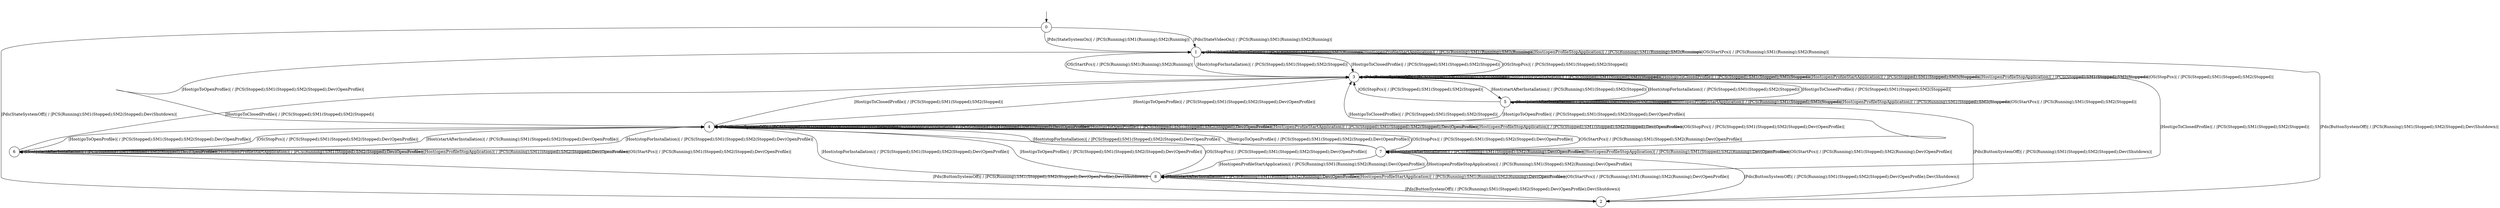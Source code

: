 digraph g {
__start0 [label="" shape="none"];

	s0 [shape="circle" label="0"];
	s1 [shape="circle" label="1"];
	s2 [shape="circle" label="2"];
	s3 [shape="circle" label="3"];
	s4 [shape="circle" label="4"];
	s5 [shape="circle" label="5"];
	s6 [shape="circle" label="6"];
	s7 [shape="circle" label="7"];
	s8 [shape="circle" label="8"];
	s0 -> s1 [label="|Pds(StateSystemOn)| / |PCS(Running);SM1(Running);SM2(Running)|"];
	s0 -> s1 [label="|Pds(StateVideoOn)| / |PCS(Running);SM1(Running);SM2(Running)|"];
	s0 -> s2 [label="|Pds(StateSystemOff)| / |PCS(Running);SM1(Stopped);SM2(Stopped);Dev(Shutdown)|"];
	s1 -> s2 [label="|Pds(ButtonSystemOff)| / |PCS(Running);SM1(Stopped);SM2(Stopped);Dev(Shutdown)|"];
	s1 -> s3 [label="|Host(stopForInstallation)| / |PCS(Stopped);SM1(Stopped);SM2(Stopped)|"];
	s1 -> s1 [label="|Host(startAfterInstallation)| / |PCS(Running);SM1(Running);SM2(Running)|"];
	s1 -> s4 [label="|Host(goToOpenProfile)| / |PCS(Stopped);SM1(Stopped);SM2(Stopped);Dev(OpenProfile)|"];
	s1 -> s3 [label="|Host(goToClosedProfile)| / |PCS(Stopped);SM1(Stopped);SM2(Stopped)|"];
	s1 -> s1 [label="|Host(openProfileStartApplication)| / |PCS(Running);SM1(Running);SM2(Running)|"];
	s1 -> s1 [label="|Host(openProfileStopApplication)| / |PCS(Running);SM1(Running);SM2(Running)|"];
	s1 -> s1 [label="|OS(StartPcs)| / |PCS(Running);SM1(Running);SM2(Running)|"];
	s1 -> s3 [label="|OS(StopPcs)| / |PCS(Stopped);SM1(Stopped);SM2(Stopped)|"];
	s3 -> s3 [label="|Pds(ButtonSystemOff)| / |PCS(Stopped);SM1(Stopped);SM2(Stopped)|"];
	s3 -> s3 [label="|Host(stopForInstallation)| / |PCS(Stopped);SM1(Stopped);SM2(Stopped)|"];
	s3 -> s5 [label="|Host(startAfterInstallation)| / |PCS(Running);SM1(Stopped);SM2(Stopped)|"];
	s3 -> s4 [label="|Host(goToOpenProfile)| / |PCS(Stopped);SM1(Stopped);SM2(Stopped);Dev(OpenProfile)|"];
	s3 -> s3 [label="|Host(goToClosedProfile)| / |PCS(Stopped);SM1(Stopped);SM2(Stopped)|"];
	s3 -> s3 [label="|Host(openProfileStartApplication)| / |PCS(Stopped);SM1(Stopped);SM2(Stopped)|"];
	s3 -> s3 [label="|Host(openProfileStopApplication)| / |PCS(Stopped);SM1(Stopped);SM2(Stopped)|"];
	s3 -> s1 [label="|OS(StartPcs)| / |PCS(Running);SM1(Running);SM2(Running)|"];
	s3 -> s3 [label="|OS(StopPcs)| / |PCS(Stopped);SM1(Stopped);SM2(Stopped)|"];
	s4 -> s4 [label="|Pds(ButtonSystemOff)| / |PCS(Stopped);SM1(Stopped);SM2(Stopped);Dev(OpenProfile)|"];
	s4 -> s4 [label="|Host(stopForInstallation)| / |PCS(Stopped);SM1(Stopped);SM2(Stopped);Dev(OpenProfile)|"];
	s4 -> s6 [label="|Host(startAfterInstallation)| / |PCS(Running);SM1(Stopped);SM2(Stopped);Dev(OpenProfile)|"];
	s4 -> s4 [label="|Host(goToOpenProfile)| / |PCS(Stopped);SM1(Stopped);SM2(Stopped);Dev(OpenProfile)|"];
	s4 -> s3 [label="|Host(goToClosedProfile)| / |PCS(Stopped);SM1(Stopped);SM2(Stopped)|"];
	s4 -> s4 [label="|Host(openProfileStartApplication)| / |PCS(Stopped);SM1(Stopped);SM2(Stopped);Dev(OpenProfile)|"];
	s4 -> s4 [label="|Host(openProfileStopApplication)| / |PCS(Stopped);SM1(Stopped);SM2(Stopped);Dev(OpenProfile)|"];
	s4 -> s7 [label="|OS(StartPcs)| / |PCS(Running);SM1(Stopped);SM2(Running);Dev(OpenProfile)|"];
	s4 -> s4 [label="|OS(StopPcs)| / |PCS(Stopped);SM1(Stopped);SM2(Stopped);Dev(OpenProfile)|"];
	s5 -> s2 [label="|Pds(ButtonSystemOff)| / |PCS(Running);SM1(Stopped);SM2(Stopped);Dev(Shutdown)|"];
	s5 -> s3 [label="|Host(stopForInstallation)| / |PCS(Stopped);SM1(Stopped);SM2(Stopped)|"];
	s5 -> s5 [label="|Host(startAfterInstallation)| / |PCS(Running);SM1(Stopped);SM2(Stopped)|"];
	s5 -> s4 [label="|Host(goToOpenProfile)| / |PCS(Stopped);SM1(Stopped);SM2(Stopped);Dev(OpenProfile)|"];
	s5 -> s3 [label="|Host(goToClosedProfile)| / |PCS(Stopped);SM1(Stopped);SM2(Stopped)|"];
	s5 -> s5 [label="|Host(openProfileStartApplication)| / |PCS(Running);SM1(Stopped);SM2(Stopped)|"];
	s5 -> s5 [label="|Host(openProfileStopApplication)| / |PCS(Running);SM1(Stopped);SM2(Stopped)|"];
	s5 -> s5 [label="|OS(StartPcs)| / |PCS(Running);SM1(Stopped);SM2(Stopped)|"];
	s5 -> s3 [label="|OS(StopPcs)| / |PCS(Stopped);SM1(Stopped);SM2(Stopped)|"];
	s6 -> s2 [label="|Pds(ButtonSystemOff)| / |PCS(Running);SM1(Stopped);SM2(Stopped);Dev(OpenProfile);Dev(Shutdown)|"];
	s6 -> s4 [label="|Host(stopForInstallation)| / |PCS(Stopped);SM1(Stopped);SM2(Stopped);Dev(OpenProfile)|"];
	s6 -> s6 [label="|Host(startAfterInstallation)| / |PCS(Running);SM1(Stopped);SM2(Stopped);Dev(OpenProfile)|"];
	s6 -> s4 [label="|Host(goToOpenProfile)| / |PCS(Stopped);SM1(Stopped);SM2(Stopped);Dev(OpenProfile)|"];
	s6 -> s3 [label="|Host(goToClosedProfile)| / |PCS(Stopped);SM1(Stopped);SM2(Stopped)|"];
	s6 -> s6 [label="|Host(openProfileStartApplication)| / |PCS(Running);SM1(Stopped);SM2(Stopped);Dev(OpenProfile)|"];
	s6 -> s6 [label="|Host(openProfileStopApplication)| / |PCS(Running);SM1(Stopped);SM2(Stopped);Dev(OpenProfile)|"];
	s6 -> s6 [label="|OS(StartPcs)| / |PCS(Running);SM1(Stopped);SM2(Stopped);Dev(OpenProfile)|"];
	s6 -> s4 [label="|OS(StopPcs)| / |PCS(Stopped);SM1(Stopped);SM2(Stopped);Dev(OpenProfile)|"];
	s7 -> s2 [label="|Pds(ButtonSystemOff)| / |PCS(Running);SM1(Stopped);SM2(Stopped);Dev(OpenProfile);Dev(Shutdown)|"];
	s7 -> s4 [label="|Host(stopForInstallation)| / |PCS(Stopped);SM1(Stopped);SM2(Stopped);Dev(OpenProfile)|"];
	s7 -> s7 [label="|Host(startAfterInstallation)| / |PCS(Running);SM1(Stopped);SM2(Running);Dev(OpenProfile)|"];
	s7 -> s4 [label="|Host(goToOpenProfile)| / |PCS(Stopped);SM1(Stopped);SM2(Stopped);Dev(OpenProfile)|"];
	s7 -> s3 [label="|Host(goToClosedProfile)| / |PCS(Stopped);SM1(Stopped);SM2(Stopped)|"];
	s7 -> s8 [label="|Host(openProfileStartApplication)| / |PCS(Running);SM1(Running);SM2(Running);Dev(OpenProfile)|"];
	s7 -> s7 [label="|Host(openProfileStopApplication)| / |PCS(Running);SM1(Stopped);SM2(Running);Dev(OpenProfile)|"];
	s7 -> s7 [label="|OS(StartPcs)| / |PCS(Running);SM1(Stopped);SM2(Running);Dev(OpenProfile)|"];
	s7 -> s4 [label="|OS(StopPcs)| / |PCS(Stopped);SM1(Stopped);SM2(Stopped);Dev(OpenProfile)|"];
	s8 -> s2 [label="|Pds(ButtonSystemOff)| / |PCS(Running);SM1(Stopped);SM2(Stopped);Dev(OpenProfile);Dev(Shutdown)|"];
	s8 -> s4 [label="|Host(stopForInstallation)| / |PCS(Stopped);SM1(Stopped);SM2(Stopped);Dev(OpenProfile)|"];
	s8 -> s8 [label="|Host(startAfterInstallation)| / |PCS(Running);SM1(Running);SM2(Running);Dev(OpenProfile)|"];
	s8 -> s4 [label="|Host(goToOpenProfile)| / |PCS(Stopped);SM1(Stopped);SM2(Stopped);Dev(OpenProfile)|"];
	s8 -> s3 [label="|Host(goToClosedProfile)| / |PCS(Stopped);SM1(Stopped);SM2(Stopped)|"];
	s8 -> s8 [label="|Host(openProfileStartApplication)| / |PCS(Running);SM1(Running);SM2(Running);Dev(OpenProfile)|"];
	s8 -> s7 [label="|Host(openProfileStopApplication)| / |PCS(Running);SM1(Stopped);SM2(Running);Dev(OpenProfile)|"];
	s8 -> s8 [label="|OS(StartPcs)| / |PCS(Running);SM1(Running);SM2(Running);Dev(OpenProfile)|"];
	s8 -> s4 [label="|OS(StopPcs)| / |PCS(Stopped);SM1(Stopped);SM2(Stopped);Dev(OpenProfile)|"];

__start0 -> s0;
}
